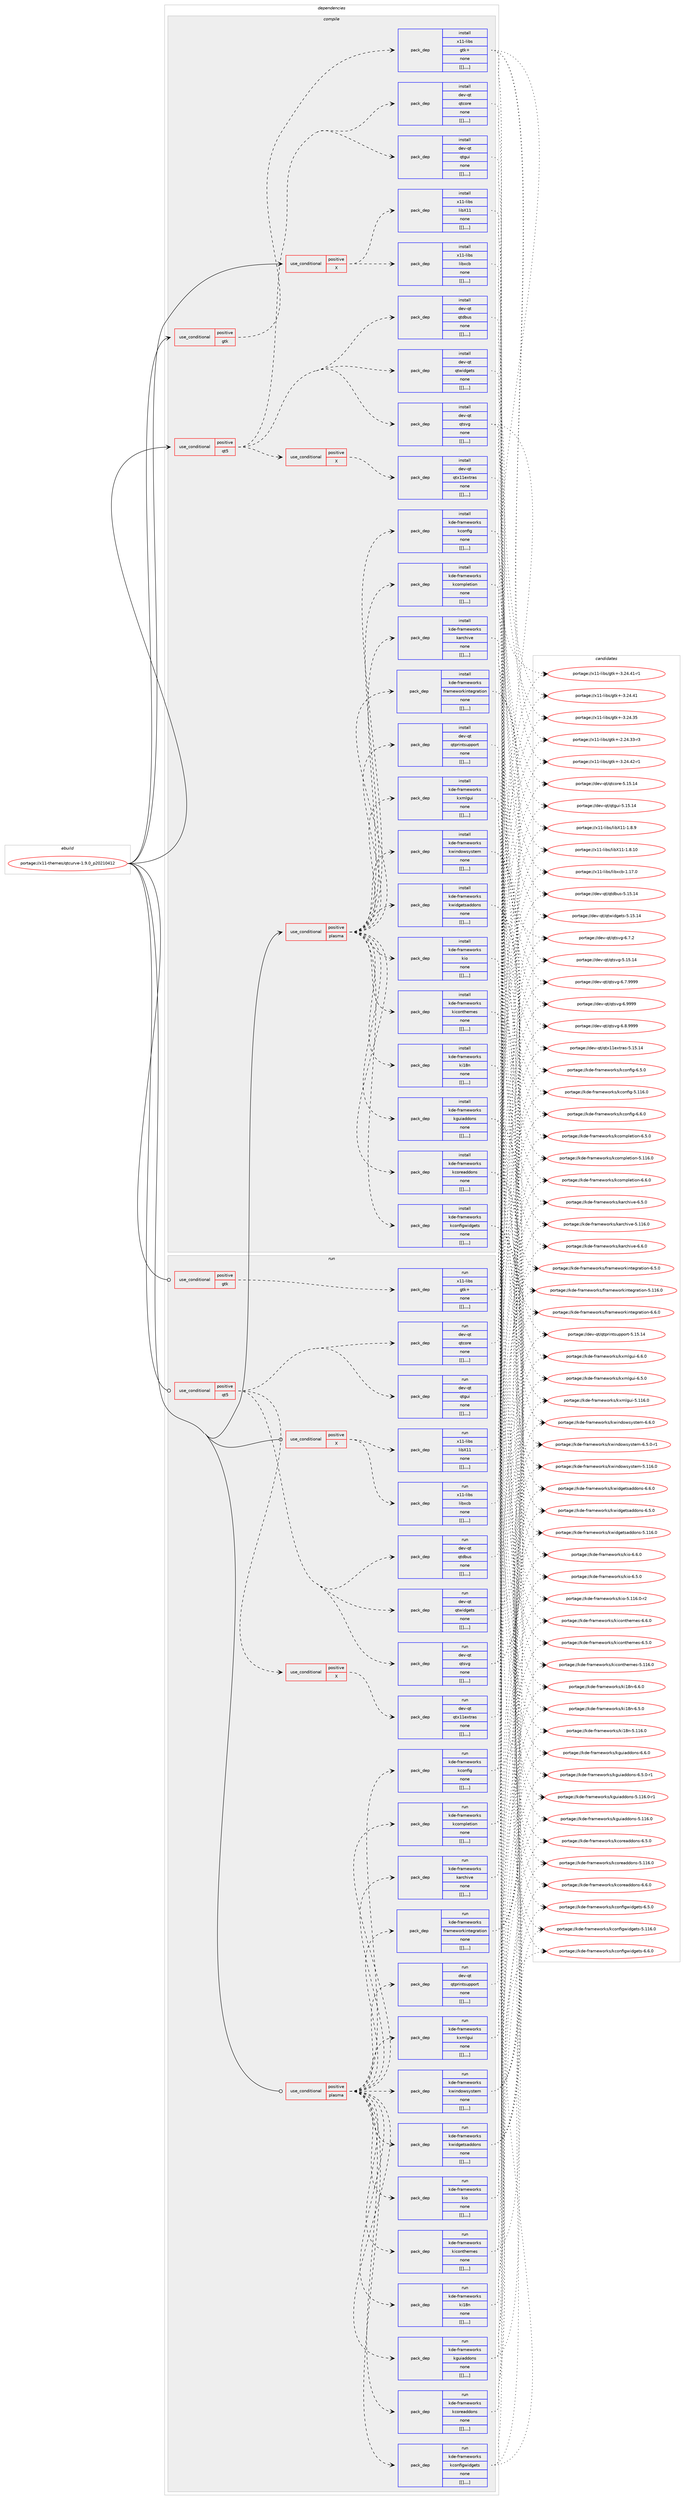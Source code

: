 digraph prolog {

# *************
# Graph options
# *************

newrank=true;
concentrate=true;
compound=true;
graph [rankdir=LR,fontname=Helvetica,fontsize=10,ranksep=1.5];#, ranksep=2.5, nodesep=0.2];
edge  [arrowhead=vee];
node  [fontname=Helvetica,fontsize=10];

# **********
# The ebuild
# **********

subgraph cluster_leftcol {
color=gray;
label=<<i>ebuild</i>>;
id [label="portage://x11-themes/qtcurve-1.9.0_p20210412", color=red, width=4, href="../x11-themes/qtcurve-1.9.0_p20210412.svg"];
}

# ****************
# The dependencies
# ****************

subgraph cluster_midcol {
color=gray;
label=<<i>dependencies</i>>;
subgraph cluster_compile {
fillcolor="#eeeeee";
style=filled;
label=<<i>compile</i>>;
subgraph cond128213 {
dependency486949 [label=<<TABLE BORDER="0" CELLBORDER="1" CELLSPACING="0" CELLPADDING="4"><TR><TD ROWSPAN="3" CELLPADDING="10">use_conditional</TD></TR><TR><TD>positive</TD></TR><TR><TD>X</TD></TR></TABLE>>, shape=none, color=red];
subgraph pack355172 {
dependency486950 [label=<<TABLE BORDER="0" CELLBORDER="1" CELLSPACING="0" CELLPADDING="4" WIDTH="220"><TR><TD ROWSPAN="6" CELLPADDING="30">pack_dep</TD></TR><TR><TD WIDTH="110">install</TD></TR><TR><TD>x11-libs</TD></TR><TR><TD>libX11</TD></TR><TR><TD>none</TD></TR><TR><TD>[[],,,,]</TD></TR></TABLE>>, shape=none, color=blue];
}
dependency486949:e -> dependency486950:w [weight=20,style="dashed",arrowhead="vee"];
subgraph pack355173 {
dependency486951 [label=<<TABLE BORDER="0" CELLBORDER="1" CELLSPACING="0" CELLPADDING="4" WIDTH="220"><TR><TD ROWSPAN="6" CELLPADDING="30">pack_dep</TD></TR><TR><TD WIDTH="110">install</TD></TR><TR><TD>x11-libs</TD></TR><TR><TD>libxcb</TD></TR><TR><TD>none</TD></TR><TR><TD>[[],,,,]</TD></TR></TABLE>>, shape=none, color=blue];
}
dependency486949:e -> dependency486951:w [weight=20,style="dashed",arrowhead="vee"];
}
id:e -> dependency486949:w [weight=20,style="solid",arrowhead="vee"];
subgraph cond128214 {
dependency486952 [label=<<TABLE BORDER="0" CELLBORDER="1" CELLSPACING="0" CELLPADDING="4"><TR><TD ROWSPAN="3" CELLPADDING="10">use_conditional</TD></TR><TR><TD>positive</TD></TR><TR><TD>gtk</TD></TR></TABLE>>, shape=none, color=red];
subgraph pack355174 {
dependency486953 [label=<<TABLE BORDER="0" CELLBORDER="1" CELLSPACING="0" CELLPADDING="4" WIDTH="220"><TR><TD ROWSPAN="6" CELLPADDING="30">pack_dep</TD></TR><TR><TD WIDTH="110">install</TD></TR><TR><TD>x11-libs</TD></TR><TR><TD>gtk+</TD></TR><TR><TD>none</TD></TR><TR><TD>[[],,,,]</TD></TR></TABLE>>, shape=none, color=blue];
}
dependency486952:e -> dependency486953:w [weight=20,style="dashed",arrowhead="vee"];
}
id:e -> dependency486952:w [weight=20,style="solid",arrowhead="vee"];
subgraph cond128215 {
dependency486954 [label=<<TABLE BORDER="0" CELLBORDER="1" CELLSPACING="0" CELLPADDING="4"><TR><TD ROWSPAN="3" CELLPADDING="10">use_conditional</TD></TR><TR><TD>positive</TD></TR><TR><TD>plasma</TD></TR></TABLE>>, shape=none, color=red];
subgraph pack355175 {
dependency486955 [label=<<TABLE BORDER="0" CELLBORDER="1" CELLSPACING="0" CELLPADDING="4" WIDTH="220"><TR><TD ROWSPAN="6" CELLPADDING="30">pack_dep</TD></TR><TR><TD WIDTH="110">install</TD></TR><TR><TD>dev-qt</TD></TR><TR><TD>qtprintsupport</TD></TR><TR><TD>none</TD></TR><TR><TD>[[],,,,]</TD></TR></TABLE>>, shape=none, color=blue];
}
dependency486954:e -> dependency486955:w [weight=20,style="dashed",arrowhead="vee"];
subgraph pack355176 {
dependency486956 [label=<<TABLE BORDER="0" CELLBORDER="1" CELLSPACING="0" CELLPADDING="4" WIDTH="220"><TR><TD ROWSPAN="6" CELLPADDING="30">pack_dep</TD></TR><TR><TD WIDTH="110">install</TD></TR><TR><TD>kde-frameworks</TD></TR><TR><TD>frameworkintegration</TD></TR><TR><TD>none</TD></TR><TR><TD>[[],,,,]</TD></TR></TABLE>>, shape=none, color=blue];
}
dependency486954:e -> dependency486956:w [weight=20,style="dashed",arrowhead="vee"];
subgraph pack355177 {
dependency486957 [label=<<TABLE BORDER="0" CELLBORDER="1" CELLSPACING="0" CELLPADDING="4" WIDTH="220"><TR><TD ROWSPAN="6" CELLPADDING="30">pack_dep</TD></TR><TR><TD WIDTH="110">install</TD></TR><TR><TD>kde-frameworks</TD></TR><TR><TD>karchive</TD></TR><TR><TD>none</TD></TR><TR><TD>[[],,,,]</TD></TR></TABLE>>, shape=none, color=blue];
}
dependency486954:e -> dependency486957:w [weight=20,style="dashed",arrowhead="vee"];
subgraph pack355178 {
dependency486958 [label=<<TABLE BORDER="0" CELLBORDER="1" CELLSPACING="0" CELLPADDING="4" WIDTH="220"><TR><TD ROWSPAN="6" CELLPADDING="30">pack_dep</TD></TR><TR><TD WIDTH="110">install</TD></TR><TR><TD>kde-frameworks</TD></TR><TR><TD>kcompletion</TD></TR><TR><TD>none</TD></TR><TR><TD>[[],,,,]</TD></TR></TABLE>>, shape=none, color=blue];
}
dependency486954:e -> dependency486958:w [weight=20,style="dashed",arrowhead="vee"];
subgraph pack355179 {
dependency486959 [label=<<TABLE BORDER="0" CELLBORDER="1" CELLSPACING="0" CELLPADDING="4" WIDTH="220"><TR><TD ROWSPAN="6" CELLPADDING="30">pack_dep</TD></TR><TR><TD WIDTH="110">install</TD></TR><TR><TD>kde-frameworks</TD></TR><TR><TD>kconfig</TD></TR><TR><TD>none</TD></TR><TR><TD>[[],,,,]</TD></TR></TABLE>>, shape=none, color=blue];
}
dependency486954:e -> dependency486959:w [weight=20,style="dashed",arrowhead="vee"];
subgraph pack355180 {
dependency486960 [label=<<TABLE BORDER="0" CELLBORDER="1" CELLSPACING="0" CELLPADDING="4" WIDTH="220"><TR><TD ROWSPAN="6" CELLPADDING="30">pack_dep</TD></TR><TR><TD WIDTH="110">install</TD></TR><TR><TD>kde-frameworks</TD></TR><TR><TD>kconfigwidgets</TD></TR><TR><TD>none</TD></TR><TR><TD>[[],,,,]</TD></TR></TABLE>>, shape=none, color=blue];
}
dependency486954:e -> dependency486960:w [weight=20,style="dashed",arrowhead="vee"];
subgraph pack355181 {
dependency486961 [label=<<TABLE BORDER="0" CELLBORDER="1" CELLSPACING="0" CELLPADDING="4" WIDTH="220"><TR><TD ROWSPAN="6" CELLPADDING="30">pack_dep</TD></TR><TR><TD WIDTH="110">install</TD></TR><TR><TD>kde-frameworks</TD></TR><TR><TD>kcoreaddons</TD></TR><TR><TD>none</TD></TR><TR><TD>[[],,,,]</TD></TR></TABLE>>, shape=none, color=blue];
}
dependency486954:e -> dependency486961:w [weight=20,style="dashed",arrowhead="vee"];
subgraph pack355182 {
dependency486962 [label=<<TABLE BORDER="0" CELLBORDER="1" CELLSPACING="0" CELLPADDING="4" WIDTH="220"><TR><TD ROWSPAN="6" CELLPADDING="30">pack_dep</TD></TR><TR><TD WIDTH="110">install</TD></TR><TR><TD>kde-frameworks</TD></TR><TR><TD>kguiaddons</TD></TR><TR><TD>none</TD></TR><TR><TD>[[],,,,]</TD></TR></TABLE>>, shape=none, color=blue];
}
dependency486954:e -> dependency486962:w [weight=20,style="dashed",arrowhead="vee"];
subgraph pack355183 {
dependency486963 [label=<<TABLE BORDER="0" CELLBORDER="1" CELLSPACING="0" CELLPADDING="4" WIDTH="220"><TR><TD ROWSPAN="6" CELLPADDING="30">pack_dep</TD></TR><TR><TD WIDTH="110">install</TD></TR><TR><TD>kde-frameworks</TD></TR><TR><TD>ki18n</TD></TR><TR><TD>none</TD></TR><TR><TD>[[],,,,]</TD></TR></TABLE>>, shape=none, color=blue];
}
dependency486954:e -> dependency486963:w [weight=20,style="dashed",arrowhead="vee"];
subgraph pack355184 {
dependency486964 [label=<<TABLE BORDER="0" CELLBORDER="1" CELLSPACING="0" CELLPADDING="4" WIDTH="220"><TR><TD ROWSPAN="6" CELLPADDING="30">pack_dep</TD></TR><TR><TD WIDTH="110">install</TD></TR><TR><TD>kde-frameworks</TD></TR><TR><TD>kiconthemes</TD></TR><TR><TD>none</TD></TR><TR><TD>[[],,,,]</TD></TR></TABLE>>, shape=none, color=blue];
}
dependency486954:e -> dependency486964:w [weight=20,style="dashed",arrowhead="vee"];
subgraph pack355185 {
dependency486965 [label=<<TABLE BORDER="0" CELLBORDER="1" CELLSPACING="0" CELLPADDING="4" WIDTH="220"><TR><TD ROWSPAN="6" CELLPADDING="30">pack_dep</TD></TR><TR><TD WIDTH="110">install</TD></TR><TR><TD>kde-frameworks</TD></TR><TR><TD>kio</TD></TR><TR><TD>none</TD></TR><TR><TD>[[],,,,]</TD></TR></TABLE>>, shape=none, color=blue];
}
dependency486954:e -> dependency486965:w [weight=20,style="dashed",arrowhead="vee"];
subgraph pack355186 {
dependency486966 [label=<<TABLE BORDER="0" CELLBORDER="1" CELLSPACING="0" CELLPADDING="4" WIDTH="220"><TR><TD ROWSPAN="6" CELLPADDING="30">pack_dep</TD></TR><TR><TD WIDTH="110">install</TD></TR><TR><TD>kde-frameworks</TD></TR><TR><TD>kwidgetsaddons</TD></TR><TR><TD>none</TD></TR><TR><TD>[[],,,,]</TD></TR></TABLE>>, shape=none, color=blue];
}
dependency486954:e -> dependency486966:w [weight=20,style="dashed",arrowhead="vee"];
subgraph pack355187 {
dependency486967 [label=<<TABLE BORDER="0" CELLBORDER="1" CELLSPACING="0" CELLPADDING="4" WIDTH="220"><TR><TD ROWSPAN="6" CELLPADDING="30">pack_dep</TD></TR><TR><TD WIDTH="110">install</TD></TR><TR><TD>kde-frameworks</TD></TR><TR><TD>kwindowsystem</TD></TR><TR><TD>none</TD></TR><TR><TD>[[],,,,]</TD></TR></TABLE>>, shape=none, color=blue];
}
dependency486954:e -> dependency486967:w [weight=20,style="dashed",arrowhead="vee"];
subgraph pack355188 {
dependency486968 [label=<<TABLE BORDER="0" CELLBORDER="1" CELLSPACING="0" CELLPADDING="4" WIDTH="220"><TR><TD ROWSPAN="6" CELLPADDING="30">pack_dep</TD></TR><TR><TD WIDTH="110">install</TD></TR><TR><TD>kde-frameworks</TD></TR><TR><TD>kxmlgui</TD></TR><TR><TD>none</TD></TR><TR><TD>[[],,,,]</TD></TR></TABLE>>, shape=none, color=blue];
}
dependency486954:e -> dependency486968:w [weight=20,style="dashed",arrowhead="vee"];
}
id:e -> dependency486954:w [weight=20,style="solid",arrowhead="vee"];
subgraph cond128216 {
dependency486969 [label=<<TABLE BORDER="0" CELLBORDER="1" CELLSPACING="0" CELLPADDING="4"><TR><TD ROWSPAN="3" CELLPADDING="10">use_conditional</TD></TR><TR><TD>positive</TD></TR><TR><TD>qt5</TD></TR></TABLE>>, shape=none, color=red];
subgraph pack355189 {
dependency486970 [label=<<TABLE BORDER="0" CELLBORDER="1" CELLSPACING="0" CELLPADDING="4" WIDTH="220"><TR><TD ROWSPAN="6" CELLPADDING="30">pack_dep</TD></TR><TR><TD WIDTH="110">install</TD></TR><TR><TD>dev-qt</TD></TR><TR><TD>qtcore</TD></TR><TR><TD>none</TD></TR><TR><TD>[[],,,,]</TD></TR></TABLE>>, shape=none, color=blue];
}
dependency486969:e -> dependency486970:w [weight=20,style="dashed",arrowhead="vee"];
subgraph pack355190 {
dependency486971 [label=<<TABLE BORDER="0" CELLBORDER="1" CELLSPACING="0" CELLPADDING="4" WIDTH="220"><TR><TD ROWSPAN="6" CELLPADDING="30">pack_dep</TD></TR><TR><TD WIDTH="110">install</TD></TR><TR><TD>dev-qt</TD></TR><TR><TD>qtdbus</TD></TR><TR><TD>none</TD></TR><TR><TD>[[],,,,]</TD></TR></TABLE>>, shape=none, color=blue];
}
dependency486969:e -> dependency486971:w [weight=20,style="dashed",arrowhead="vee"];
subgraph pack355191 {
dependency486972 [label=<<TABLE BORDER="0" CELLBORDER="1" CELLSPACING="0" CELLPADDING="4" WIDTH="220"><TR><TD ROWSPAN="6" CELLPADDING="30">pack_dep</TD></TR><TR><TD WIDTH="110">install</TD></TR><TR><TD>dev-qt</TD></TR><TR><TD>qtgui</TD></TR><TR><TD>none</TD></TR><TR><TD>[[],,,,]</TD></TR></TABLE>>, shape=none, color=blue];
}
dependency486969:e -> dependency486972:w [weight=20,style="dashed",arrowhead="vee"];
subgraph pack355192 {
dependency486973 [label=<<TABLE BORDER="0" CELLBORDER="1" CELLSPACING="0" CELLPADDING="4" WIDTH="220"><TR><TD ROWSPAN="6" CELLPADDING="30">pack_dep</TD></TR><TR><TD WIDTH="110">install</TD></TR><TR><TD>dev-qt</TD></TR><TR><TD>qtsvg</TD></TR><TR><TD>none</TD></TR><TR><TD>[[],,,,]</TD></TR></TABLE>>, shape=none, color=blue];
}
dependency486969:e -> dependency486973:w [weight=20,style="dashed",arrowhead="vee"];
subgraph pack355193 {
dependency486974 [label=<<TABLE BORDER="0" CELLBORDER="1" CELLSPACING="0" CELLPADDING="4" WIDTH="220"><TR><TD ROWSPAN="6" CELLPADDING="30">pack_dep</TD></TR><TR><TD WIDTH="110">install</TD></TR><TR><TD>dev-qt</TD></TR><TR><TD>qtwidgets</TD></TR><TR><TD>none</TD></TR><TR><TD>[[],,,,]</TD></TR></TABLE>>, shape=none, color=blue];
}
dependency486969:e -> dependency486974:w [weight=20,style="dashed",arrowhead="vee"];
subgraph cond128217 {
dependency486975 [label=<<TABLE BORDER="0" CELLBORDER="1" CELLSPACING="0" CELLPADDING="4"><TR><TD ROWSPAN="3" CELLPADDING="10">use_conditional</TD></TR><TR><TD>positive</TD></TR><TR><TD>X</TD></TR></TABLE>>, shape=none, color=red];
subgraph pack355194 {
dependency486976 [label=<<TABLE BORDER="0" CELLBORDER="1" CELLSPACING="0" CELLPADDING="4" WIDTH="220"><TR><TD ROWSPAN="6" CELLPADDING="30">pack_dep</TD></TR><TR><TD WIDTH="110">install</TD></TR><TR><TD>dev-qt</TD></TR><TR><TD>qtx11extras</TD></TR><TR><TD>none</TD></TR><TR><TD>[[],,,,]</TD></TR></TABLE>>, shape=none, color=blue];
}
dependency486975:e -> dependency486976:w [weight=20,style="dashed",arrowhead="vee"];
}
dependency486969:e -> dependency486975:w [weight=20,style="dashed",arrowhead="vee"];
}
id:e -> dependency486969:w [weight=20,style="solid",arrowhead="vee"];
}
subgraph cluster_compileandrun {
fillcolor="#eeeeee";
style=filled;
label=<<i>compile and run</i>>;
}
subgraph cluster_run {
fillcolor="#eeeeee";
style=filled;
label=<<i>run</i>>;
subgraph cond128218 {
dependency486977 [label=<<TABLE BORDER="0" CELLBORDER="1" CELLSPACING="0" CELLPADDING="4"><TR><TD ROWSPAN="3" CELLPADDING="10">use_conditional</TD></TR><TR><TD>positive</TD></TR><TR><TD>X</TD></TR></TABLE>>, shape=none, color=red];
subgraph pack355195 {
dependency486978 [label=<<TABLE BORDER="0" CELLBORDER="1" CELLSPACING="0" CELLPADDING="4" WIDTH="220"><TR><TD ROWSPAN="6" CELLPADDING="30">pack_dep</TD></TR><TR><TD WIDTH="110">run</TD></TR><TR><TD>x11-libs</TD></TR><TR><TD>libX11</TD></TR><TR><TD>none</TD></TR><TR><TD>[[],,,,]</TD></TR></TABLE>>, shape=none, color=blue];
}
dependency486977:e -> dependency486978:w [weight=20,style="dashed",arrowhead="vee"];
subgraph pack355196 {
dependency486979 [label=<<TABLE BORDER="0" CELLBORDER="1" CELLSPACING="0" CELLPADDING="4" WIDTH="220"><TR><TD ROWSPAN="6" CELLPADDING="30">pack_dep</TD></TR><TR><TD WIDTH="110">run</TD></TR><TR><TD>x11-libs</TD></TR><TR><TD>libxcb</TD></TR><TR><TD>none</TD></TR><TR><TD>[[],,,,]</TD></TR></TABLE>>, shape=none, color=blue];
}
dependency486977:e -> dependency486979:w [weight=20,style="dashed",arrowhead="vee"];
}
id:e -> dependency486977:w [weight=20,style="solid",arrowhead="odot"];
subgraph cond128219 {
dependency486980 [label=<<TABLE BORDER="0" CELLBORDER="1" CELLSPACING="0" CELLPADDING="4"><TR><TD ROWSPAN="3" CELLPADDING="10">use_conditional</TD></TR><TR><TD>positive</TD></TR><TR><TD>gtk</TD></TR></TABLE>>, shape=none, color=red];
subgraph pack355197 {
dependency486981 [label=<<TABLE BORDER="0" CELLBORDER="1" CELLSPACING="0" CELLPADDING="4" WIDTH="220"><TR><TD ROWSPAN="6" CELLPADDING="30">pack_dep</TD></TR><TR><TD WIDTH="110">run</TD></TR><TR><TD>x11-libs</TD></TR><TR><TD>gtk+</TD></TR><TR><TD>none</TD></TR><TR><TD>[[],,,,]</TD></TR></TABLE>>, shape=none, color=blue];
}
dependency486980:e -> dependency486981:w [weight=20,style="dashed",arrowhead="vee"];
}
id:e -> dependency486980:w [weight=20,style="solid",arrowhead="odot"];
subgraph cond128220 {
dependency486982 [label=<<TABLE BORDER="0" CELLBORDER="1" CELLSPACING="0" CELLPADDING="4"><TR><TD ROWSPAN="3" CELLPADDING="10">use_conditional</TD></TR><TR><TD>positive</TD></TR><TR><TD>plasma</TD></TR></TABLE>>, shape=none, color=red];
subgraph pack355198 {
dependency486983 [label=<<TABLE BORDER="0" CELLBORDER="1" CELLSPACING="0" CELLPADDING="4" WIDTH="220"><TR><TD ROWSPAN="6" CELLPADDING="30">pack_dep</TD></TR><TR><TD WIDTH="110">run</TD></TR><TR><TD>dev-qt</TD></TR><TR><TD>qtprintsupport</TD></TR><TR><TD>none</TD></TR><TR><TD>[[],,,,]</TD></TR></TABLE>>, shape=none, color=blue];
}
dependency486982:e -> dependency486983:w [weight=20,style="dashed",arrowhead="vee"];
subgraph pack355199 {
dependency486984 [label=<<TABLE BORDER="0" CELLBORDER="1" CELLSPACING="0" CELLPADDING="4" WIDTH="220"><TR><TD ROWSPAN="6" CELLPADDING="30">pack_dep</TD></TR><TR><TD WIDTH="110">run</TD></TR><TR><TD>kde-frameworks</TD></TR><TR><TD>frameworkintegration</TD></TR><TR><TD>none</TD></TR><TR><TD>[[],,,,]</TD></TR></TABLE>>, shape=none, color=blue];
}
dependency486982:e -> dependency486984:w [weight=20,style="dashed",arrowhead="vee"];
subgraph pack355200 {
dependency486985 [label=<<TABLE BORDER="0" CELLBORDER="1" CELLSPACING="0" CELLPADDING="4" WIDTH="220"><TR><TD ROWSPAN="6" CELLPADDING="30">pack_dep</TD></TR><TR><TD WIDTH="110">run</TD></TR><TR><TD>kde-frameworks</TD></TR><TR><TD>karchive</TD></TR><TR><TD>none</TD></TR><TR><TD>[[],,,,]</TD></TR></TABLE>>, shape=none, color=blue];
}
dependency486982:e -> dependency486985:w [weight=20,style="dashed",arrowhead="vee"];
subgraph pack355201 {
dependency486986 [label=<<TABLE BORDER="0" CELLBORDER="1" CELLSPACING="0" CELLPADDING="4" WIDTH="220"><TR><TD ROWSPAN="6" CELLPADDING="30">pack_dep</TD></TR><TR><TD WIDTH="110">run</TD></TR><TR><TD>kde-frameworks</TD></TR><TR><TD>kcompletion</TD></TR><TR><TD>none</TD></TR><TR><TD>[[],,,,]</TD></TR></TABLE>>, shape=none, color=blue];
}
dependency486982:e -> dependency486986:w [weight=20,style="dashed",arrowhead="vee"];
subgraph pack355202 {
dependency486987 [label=<<TABLE BORDER="0" CELLBORDER="1" CELLSPACING="0" CELLPADDING="4" WIDTH="220"><TR><TD ROWSPAN="6" CELLPADDING="30">pack_dep</TD></TR><TR><TD WIDTH="110">run</TD></TR><TR><TD>kde-frameworks</TD></TR><TR><TD>kconfig</TD></TR><TR><TD>none</TD></TR><TR><TD>[[],,,,]</TD></TR></TABLE>>, shape=none, color=blue];
}
dependency486982:e -> dependency486987:w [weight=20,style="dashed",arrowhead="vee"];
subgraph pack355203 {
dependency486988 [label=<<TABLE BORDER="0" CELLBORDER="1" CELLSPACING="0" CELLPADDING="4" WIDTH="220"><TR><TD ROWSPAN="6" CELLPADDING="30">pack_dep</TD></TR><TR><TD WIDTH="110">run</TD></TR><TR><TD>kde-frameworks</TD></TR><TR><TD>kconfigwidgets</TD></TR><TR><TD>none</TD></TR><TR><TD>[[],,,,]</TD></TR></TABLE>>, shape=none, color=blue];
}
dependency486982:e -> dependency486988:w [weight=20,style="dashed",arrowhead="vee"];
subgraph pack355204 {
dependency486989 [label=<<TABLE BORDER="0" CELLBORDER="1" CELLSPACING="0" CELLPADDING="4" WIDTH="220"><TR><TD ROWSPAN="6" CELLPADDING="30">pack_dep</TD></TR><TR><TD WIDTH="110">run</TD></TR><TR><TD>kde-frameworks</TD></TR><TR><TD>kcoreaddons</TD></TR><TR><TD>none</TD></TR><TR><TD>[[],,,,]</TD></TR></TABLE>>, shape=none, color=blue];
}
dependency486982:e -> dependency486989:w [weight=20,style="dashed",arrowhead="vee"];
subgraph pack355205 {
dependency486990 [label=<<TABLE BORDER="0" CELLBORDER="1" CELLSPACING="0" CELLPADDING="4" WIDTH="220"><TR><TD ROWSPAN="6" CELLPADDING="30">pack_dep</TD></TR><TR><TD WIDTH="110">run</TD></TR><TR><TD>kde-frameworks</TD></TR><TR><TD>kguiaddons</TD></TR><TR><TD>none</TD></TR><TR><TD>[[],,,,]</TD></TR></TABLE>>, shape=none, color=blue];
}
dependency486982:e -> dependency486990:w [weight=20,style="dashed",arrowhead="vee"];
subgraph pack355206 {
dependency486991 [label=<<TABLE BORDER="0" CELLBORDER="1" CELLSPACING="0" CELLPADDING="4" WIDTH="220"><TR><TD ROWSPAN="6" CELLPADDING="30">pack_dep</TD></TR><TR><TD WIDTH="110">run</TD></TR><TR><TD>kde-frameworks</TD></TR><TR><TD>ki18n</TD></TR><TR><TD>none</TD></TR><TR><TD>[[],,,,]</TD></TR></TABLE>>, shape=none, color=blue];
}
dependency486982:e -> dependency486991:w [weight=20,style="dashed",arrowhead="vee"];
subgraph pack355207 {
dependency486992 [label=<<TABLE BORDER="0" CELLBORDER="1" CELLSPACING="0" CELLPADDING="4" WIDTH="220"><TR><TD ROWSPAN="6" CELLPADDING="30">pack_dep</TD></TR><TR><TD WIDTH="110">run</TD></TR><TR><TD>kde-frameworks</TD></TR><TR><TD>kiconthemes</TD></TR><TR><TD>none</TD></TR><TR><TD>[[],,,,]</TD></TR></TABLE>>, shape=none, color=blue];
}
dependency486982:e -> dependency486992:w [weight=20,style="dashed",arrowhead="vee"];
subgraph pack355208 {
dependency486993 [label=<<TABLE BORDER="0" CELLBORDER="1" CELLSPACING="0" CELLPADDING="4" WIDTH="220"><TR><TD ROWSPAN="6" CELLPADDING="30">pack_dep</TD></TR><TR><TD WIDTH="110">run</TD></TR><TR><TD>kde-frameworks</TD></TR><TR><TD>kio</TD></TR><TR><TD>none</TD></TR><TR><TD>[[],,,,]</TD></TR></TABLE>>, shape=none, color=blue];
}
dependency486982:e -> dependency486993:w [weight=20,style="dashed",arrowhead="vee"];
subgraph pack355209 {
dependency486994 [label=<<TABLE BORDER="0" CELLBORDER="1" CELLSPACING="0" CELLPADDING="4" WIDTH="220"><TR><TD ROWSPAN="6" CELLPADDING="30">pack_dep</TD></TR><TR><TD WIDTH="110">run</TD></TR><TR><TD>kde-frameworks</TD></TR><TR><TD>kwidgetsaddons</TD></TR><TR><TD>none</TD></TR><TR><TD>[[],,,,]</TD></TR></TABLE>>, shape=none, color=blue];
}
dependency486982:e -> dependency486994:w [weight=20,style="dashed",arrowhead="vee"];
subgraph pack355210 {
dependency486995 [label=<<TABLE BORDER="0" CELLBORDER="1" CELLSPACING="0" CELLPADDING="4" WIDTH="220"><TR><TD ROWSPAN="6" CELLPADDING="30">pack_dep</TD></TR><TR><TD WIDTH="110">run</TD></TR><TR><TD>kde-frameworks</TD></TR><TR><TD>kwindowsystem</TD></TR><TR><TD>none</TD></TR><TR><TD>[[],,,,]</TD></TR></TABLE>>, shape=none, color=blue];
}
dependency486982:e -> dependency486995:w [weight=20,style="dashed",arrowhead="vee"];
subgraph pack355211 {
dependency486996 [label=<<TABLE BORDER="0" CELLBORDER="1" CELLSPACING="0" CELLPADDING="4" WIDTH="220"><TR><TD ROWSPAN="6" CELLPADDING="30">pack_dep</TD></TR><TR><TD WIDTH="110">run</TD></TR><TR><TD>kde-frameworks</TD></TR><TR><TD>kxmlgui</TD></TR><TR><TD>none</TD></TR><TR><TD>[[],,,,]</TD></TR></TABLE>>, shape=none, color=blue];
}
dependency486982:e -> dependency486996:w [weight=20,style="dashed",arrowhead="vee"];
}
id:e -> dependency486982:w [weight=20,style="solid",arrowhead="odot"];
subgraph cond128221 {
dependency486997 [label=<<TABLE BORDER="0" CELLBORDER="1" CELLSPACING="0" CELLPADDING="4"><TR><TD ROWSPAN="3" CELLPADDING="10">use_conditional</TD></TR><TR><TD>positive</TD></TR><TR><TD>qt5</TD></TR></TABLE>>, shape=none, color=red];
subgraph pack355212 {
dependency486998 [label=<<TABLE BORDER="0" CELLBORDER="1" CELLSPACING="0" CELLPADDING="4" WIDTH="220"><TR><TD ROWSPAN="6" CELLPADDING="30">pack_dep</TD></TR><TR><TD WIDTH="110">run</TD></TR><TR><TD>dev-qt</TD></TR><TR><TD>qtcore</TD></TR><TR><TD>none</TD></TR><TR><TD>[[],,,,]</TD></TR></TABLE>>, shape=none, color=blue];
}
dependency486997:e -> dependency486998:w [weight=20,style="dashed",arrowhead="vee"];
subgraph pack355213 {
dependency486999 [label=<<TABLE BORDER="0" CELLBORDER="1" CELLSPACING="0" CELLPADDING="4" WIDTH="220"><TR><TD ROWSPAN="6" CELLPADDING="30">pack_dep</TD></TR><TR><TD WIDTH="110">run</TD></TR><TR><TD>dev-qt</TD></TR><TR><TD>qtdbus</TD></TR><TR><TD>none</TD></TR><TR><TD>[[],,,,]</TD></TR></TABLE>>, shape=none, color=blue];
}
dependency486997:e -> dependency486999:w [weight=20,style="dashed",arrowhead="vee"];
subgraph pack355214 {
dependency487000 [label=<<TABLE BORDER="0" CELLBORDER="1" CELLSPACING="0" CELLPADDING="4" WIDTH="220"><TR><TD ROWSPAN="6" CELLPADDING="30">pack_dep</TD></TR><TR><TD WIDTH="110">run</TD></TR><TR><TD>dev-qt</TD></TR><TR><TD>qtgui</TD></TR><TR><TD>none</TD></TR><TR><TD>[[],,,,]</TD></TR></TABLE>>, shape=none, color=blue];
}
dependency486997:e -> dependency487000:w [weight=20,style="dashed",arrowhead="vee"];
subgraph pack355215 {
dependency487001 [label=<<TABLE BORDER="0" CELLBORDER="1" CELLSPACING="0" CELLPADDING="4" WIDTH="220"><TR><TD ROWSPAN="6" CELLPADDING="30">pack_dep</TD></TR><TR><TD WIDTH="110">run</TD></TR><TR><TD>dev-qt</TD></TR><TR><TD>qtsvg</TD></TR><TR><TD>none</TD></TR><TR><TD>[[],,,,]</TD></TR></TABLE>>, shape=none, color=blue];
}
dependency486997:e -> dependency487001:w [weight=20,style="dashed",arrowhead="vee"];
subgraph pack355216 {
dependency487002 [label=<<TABLE BORDER="0" CELLBORDER="1" CELLSPACING="0" CELLPADDING="4" WIDTH="220"><TR><TD ROWSPAN="6" CELLPADDING="30">pack_dep</TD></TR><TR><TD WIDTH="110">run</TD></TR><TR><TD>dev-qt</TD></TR><TR><TD>qtwidgets</TD></TR><TR><TD>none</TD></TR><TR><TD>[[],,,,]</TD></TR></TABLE>>, shape=none, color=blue];
}
dependency486997:e -> dependency487002:w [weight=20,style="dashed",arrowhead="vee"];
subgraph cond128222 {
dependency487003 [label=<<TABLE BORDER="0" CELLBORDER="1" CELLSPACING="0" CELLPADDING="4"><TR><TD ROWSPAN="3" CELLPADDING="10">use_conditional</TD></TR><TR><TD>positive</TD></TR><TR><TD>X</TD></TR></TABLE>>, shape=none, color=red];
subgraph pack355217 {
dependency487004 [label=<<TABLE BORDER="0" CELLBORDER="1" CELLSPACING="0" CELLPADDING="4" WIDTH="220"><TR><TD ROWSPAN="6" CELLPADDING="30">pack_dep</TD></TR><TR><TD WIDTH="110">run</TD></TR><TR><TD>dev-qt</TD></TR><TR><TD>qtx11extras</TD></TR><TR><TD>none</TD></TR><TR><TD>[[],,,,]</TD></TR></TABLE>>, shape=none, color=blue];
}
dependency487003:e -> dependency487004:w [weight=20,style="dashed",arrowhead="vee"];
}
dependency486997:e -> dependency487003:w [weight=20,style="dashed",arrowhead="vee"];
}
id:e -> dependency486997:w [weight=20,style="solid",arrowhead="odot"];
}
}

# **************
# The candidates
# **************

subgraph cluster_choices {
rank=same;
color=gray;
label=<<i>candidates</i>>;

subgraph choice355172 {
color=black;
nodesep=1;
choice12049494510810598115471081059888494945494656464948 [label="portage://x11-libs/libX11-1.8.10", color=red, width=4,href="../x11-libs/libX11-1.8.10.svg"];
choice120494945108105981154710810598884949454946564657 [label="portage://x11-libs/libX11-1.8.9", color=red, width=4,href="../x11-libs/libX11-1.8.9.svg"];
dependency486950:e -> choice12049494510810598115471081059888494945494656464948:w [style=dotted,weight="100"];
dependency486950:e -> choice120494945108105981154710810598884949454946564657:w [style=dotted,weight="100"];
}
subgraph choice355173 {
color=black;
nodesep=1;
choice120494945108105981154710810598120999845494649554648 [label="portage://x11-libs/libxcb-1.17.0", color=red, width=4,href="../x11-libs/libxcb-1.17.0.svg"];
dependency486951:e -> choice120494945108105981154710810598120999845494649554648:w [style=dotted,weight="100"];
}
subgraph choice355174 {
color=black;
nodesep=1;
choice12049494510810598115471031161074345514650524652504511449 [label="portage://x11-libs/gtk+-3.24.42-r1", color=red, width=4,href="../x11-libs/gtk+-3.24.42-r1.svg"];
choice12049494510810598115471031161074345514650524652494511449 [label="portage://x11-libs/gtk+-3.24.41-r1", color=red, width=4,href="../x11-libs/gtk+-3.24.41-r1.svg"];
choice1204949451081059811547103116107434551465052465249 [label="portage://x11-libs/gtk+-3.24.41", color=red, width=4,href="../x11-libs/gtk+-3.24.41.svg"];
choice1204949451081059811547103116107434551465052465153 [label="portage://x11-libs/gtk+-3.24.35", color=red, width=4,href="../x11-libs/gtk+-3.24.35.svg"];
choice12049494510810598115471031161074345504650524651514511451 [label="portage://x11-libs/gtk+-2.24.33-r3", color=red, width=4,href="../x11-libs/gtk+-2.24.33-r3.svg"];
dependency486953:e -> choice12049494510810598115471031161074345514650524652504511449:w [style=dotted,weight="100"];
dependency486953:e -> choice12049494510810598115471031161074345514650524652494511449:w [style=dotted,weight="100"];
dependency486953:e -> choice1204949451081059811547103116107434551465052465249:w [style=dotted,weight="100"];
dependency486953:e -> choice1204949451081059811547103116107434551465052465153:w [style=dotted,weight="100"];
dependency486953:e -> choice12049494510810598115471031161074345504650524651514511451:w [style=dotted,weight="100"];
}
subgraph choice355175 {
color=black;
nodesep=1;
choice10010111845113116471131161121141051101161151171121121111141164553464953464952 [label="portage://dev-qt/qtprintsupport-5.15.14", color=red, width=4,href="../dev-qt/qtprintsupport-5.15.14.svg"];
dependency486955:e -> choice10010111845113116471131161121141051101161151171121121111141164553464953464952:w [style=dotted,weight="100"];
}
subgraph choice355176 {
color=black;
nodesep=1;
choice1071001014510211497109101119111114107115471021149710910111911111410710511011610110311497116105111110455446544648 [label="portage://kde-frameworks/frameworkintegration-6.6.0", color=red, width=4,href="../kde-frameworks/frameworkintegration-6.6.0.svg"];
choice1071001014510211497109101119111114107115471021149710910111911111410710511011610110311497116105111110455446534648 [label="portage://kde-frameworks/frameworkintegration-6.5.0", color=red, width=4,href="../kde-frameworks/frameworkintegration-6.5.0.svg"];
choice10710010145102114971091011191111141071154710211497109101119111114107105110116101103114971161051111104553464949544648 [label="portage://kde-frameworks/frameworkintegration-5.116.0", color=red, width=4,href="../kde-frameworks/frameworkintegration-5.116.0.svg"];
dependency486956:e -> choice1071001014510211497109101119111114107115471021149710910111911111410710511011610110311497116105111110455446544648:w [style=dotted,weight="100"];
dependency486956:e -> choice1071001014510211497109101119111114107115471021149710910111911111410710511011610110311497116105111110455446534648:w [style=dotted,weight="100"];
dependency486956:e -> choice10710010145102114971091011191111141071154710211497109101119111114107105110116101103114971161051111104553464949544648:w [style=dotted,weight="100"];
}
subgraph choice355177 {
color=black;
nodesep=1;
choice1071001014510211497109101119111114107115471079711499104105118101455446544648 [label="portage://kde-frameworks/karchive-6.6.0", color=red, width=4,href="../kde-frameworks/karchive-6.6.0.svg"];
choice1071001014510211497109101119111114107115471079711499104105118101455446534648 [label="portage://kde-frameworks/karchive-6.5.0", color=red, width=4,href="../kde-frameworks/karchive-6.5.0.svg"];
choice10710010145102114971091011191111141071154710797114991041051181014553464949544648 [label="portage://kde-frameworks/karchive-5.116.0", color=red, width=4,href="../kde-frameworks/karchive-5.116.0.svg"];
dependency486957:e -> choice1071001014510211497109101119111114107115471079711499104105118101455446544648:w [style=dotted,weight="100"];
dependency486957:e -> choice1071001014510211497109101119111114107115471079711499104105118101455446534648:w [style=dotted,weight="100"];
dependency486957:e -> choice10710010145102114971091011191111141071154710797114991041051181014553464949544648:w [style=dotted,weight="100"];
}
subgraph choice355178 {
color=black;
nodesep=1;
choice10710010145102114971091011191111141071154710799111109112108101116105111110455446544648 [label="portage://kde-frameworks/kcompletion-6.6.0", color=red, width=4,href="../kde-frameworks/kcompletion-6.6.0.svg"];
choice10710010145102114971091011191111141071154710799111109112108101116105111110455446534648 [label="portage://kde-frameworks/kcompletion-6.5.0", color=red, width=4,href="../kde-frameworks/kcompletion-6.5.0.svg"];
choice107100101451021149710910111911111410711547107991111091121081011161051111104553464949544648 [label="portage://kde-frameworks/kcompletion-5.116.0", color=red, width=4,href="../kde-frameworks/kcompletion-5.116.0.svg"];
dependency486958:e -> choice10710010145102114971091011191111141071154710799111109112108101116105111110455446544648:w [style=dotted,weight="100"];
dependency486958:e -> choice10710010145102114971091011191111141071154710799111109112108101116105111110455446534648:w [style=dotted,weight="100"];
dependency486958:e -> choice107100101451021149710910111911111410711547107991111091121081011161051111104553464949544648:w [style=dotted,weight="100"];
}
subgraph choice355179 {
color=black;
nodesep=1;
choice10710010145102114971091011191111141071154710799111110102105103455446544648 [label="portage://kde-frameworks/kconfig-6.6.0", color=red, width=4,href="../kde-frameworks/kconfig-6.6.0.svg"];
choice10710010145102114971091011191111141071154710799111110102105103455446534648 [label="portage://kde-frameworks/kconfig-6.5.0", color=red, width=4,href="../kde-frameworks/kconfig-6.5.0.svg"];
choice107100101451021149710910111911111410711547107991111101021051034553464949544648 [label="portage://kde-frameworks/kconfig-5.116.0", color=red, width=4,href="../kde-frameworks/kconfig-5.116.0.svg"];
dependency486959:e -> choice10710010145102114971091011191111141071154710799111110102105103455446544648:w [style=dotted,weight="100"];
dependency486959:e -> choice10710010145102114971091011191111141071154710799111110102105103455446534648:w [style=dotted,weight="100"];
dependency486959:e -> choice107100101451021149710910111911111410711547107991111101021051034553464949544648:w [style=dotted,weight="100"];
}
subgraph choice355180 {
color=black;
nodesep=1;
choice10710010145102114971091011191111141071154710799111110102105103119105100103101116115455446544648 [label="portage://kde-frameworks/kconfigwidgets-6.6.0", color=red, width=4,href="../kde-frameworks/kconfigwidgets-6.6.0.svg"];
choice10710010145102114971091011191111141071154710799111110102105103119105100103101116115455446534648 [label="portage://kde-frameworks/kconfigwidgets-6.5.0", color=red, width=4,href="../kde-frameworks/kconfigwidgets-6.5.0.svg"];
choice107100101451021149710910111911111410711547107991111101021051031191051001031011161154553464949544648 [label="portage://kde-frameworks/kconfigwidgets-5.116.0", color=red, width=4,href="../kde-frameworks/kconfigwidgets-5.116.0.svg"];
dependency486960:e -> choice10710010145102114971091011191111141071154710799111110102105103119105100103101116115455446544648:w [style=dotted,weight="100"];
dependency486960:e -> choice10710010145102114971091011191111141071154710799111110102105103119105100103101116115455446534648:w [style=dotted,weight="100"];
dependency486960:e -> choice107100101451021149710910111911111410711547107991111101021051031191051001031011161154553464949544648:w [style=dotted,weight="100"];
}
subgraph choice355181 {
color=black;
nodesep=1;
choice1071001014510211497109101119111114107115471079911111410197100100111110115455446544648 [label="portage://kde-frameworks/kcoreaddons-6.6.0", color=red, width=4,href="../kde-frameworks/kcoreaddons-6.6.0.svg"];
choice1071001014510211497109101119111114107115471079911111410197100100111110115455446534648 [label="portage://kde-frameworks/kcoreaddons-6.5.0", color=red, width=4,href="../kde-frameworks/kcoreaddons-6.5.0.svg"];
choice10710010145102114971091011191111141071154710799111114101971001001111101154553464949544648 [label="portage://kde-frameworks/kcoreaddons-5.116.0", color=red, width=4,href="../kde-frameworks/kcoreaddons-5.116.0.svg"];
dependency486961:e -> choice1071001014510211497109101119111114107115471079911111410197100100111110115455446544648:w [style=dotted,weight="100"];
dependency486961:e -> choice1071001014510211497109101119111114107115471079911111410197100100111110115455446534648:w [style=dotted,weight="100"];
dependency486961:e -> choice10710010145102114971091011191111141071154710799111114101971001001111101154553464949544648:w [style=dotted,weight="100"];
}
subgraph choice355182 {
color=black;
nodesep=1;
choice10710010145102114971091011191111141071154710710311710597100100111110115455446544648 [label="portage://kde-frameworks/kguiaddons-6.6.0", color=red, width=4,href="../kde-frameworks/kguiaddons-6.6.0.svg"];
choice107100101451021149710910111911111410711547107103117105971001001111101154554465346484511449 [label="portage://kde-frameworks/kguiaddons-6.5.0-r1", color=red, width=4,href="../kde-frameworks/kguiaddons-6.5.0-r1.svg"];
choice1071001014510211497109101119111114107115471071031171059710010011111011545534649495446484511449 [label="portage://kde-frameworks/kguiaddons-5.116.0-r1", color=red, width=4,href="../kde-frameworks/kguiaddons-5.116.0-r1.svg"];
choice107100101451021149710910111911111410711547107103117105971001001111101154553464949544648 [label="portage://kde-frameworks/kguiaddons-5.116.0", color=red, width=4,href="../kde-frameworks/kguiaddons-5.116.0.svg"];
dependency486962:e -> choice10710010145102114971091011191111141071154710710311710597100100111110115455446544648:w [style=dotted,weight="100"];
dependency486962:e -> choice107100101451021149710910111911111410711547107103117105971001001111101154554465346484511449:w [style=dotted,weight="100"];
dependency486962:e -> choice1071001014510211497109101119111114107115471071031171059710010011111011545534649495446484511449:w [style=dotted,weight="100"];
dependency486962:e -> choice107100101451021149710910111911111410711547107103117105971001001111101154553464949544648:w [style=dotted,weight="100"];
}
subgraph choice355183 {
color=black;
nodesep=1;
choice1071001014510211497109101119111114107115471071054956110455446544648 [label="portage://kde-frameworks/ki18n-6.6.0", color=red, width=4,href="../kde-frameworks/ki18n-6.6.0.svg"];
choice1071001014510211497109101119111114107115471071054956110455446534648 [label="portage://kde-frameworks/ki18n-6.5.0", color=red, width=4,href="../kde-frameworks/ki18n-6.5.0.svg"];
choice10710010145102114971091011191111141071154710710549561104553464949544648 [label="portage://kde-frameworks/ki18n-5.116.0", color=red, width=4,href="../kde-frameworks/ki18n-5.116.0.svg"];
dependency486963:e -> choice1071001014510211497109101119111114107115471071054956110455446544648:w [style=dotted,weight="100"];
dependency486963:e -> choice1071001014510211497109101119111114107115471071054956110455446534648:w [style=dotted,weight="100"];
dependency486963:e -> choice10710010145102114971091011191111141071154710710549561104553464949544648:w [style=dotted,weight="100"];
}
subgraph choice355184 {
color=black;
nodesep=1;
choice10710010145102114971091011191111141071154710710599111110116104101109101115455446544648 [label="portage://kde-frameworks/kiconthemes-6.6.0", color=red, width=4,href="../kde-frameworks/kiconthemes-6.6.0.svg"];
choice10710010145102114971091011191111141071154710710599111110116104101109101115455446534648 [label="portage://kde-frameworks/kiconthemes-6.5.0", color=red, width=4,href="../kde-frameworks/kiconthemes-6.5.0.svg"];
choice107100101451021149710910111911111410711547107105991111101161041011091011154553464949544648 [label="portage://kde-frameworks/kiconthemes-5.116.0", color=red, width=4,href="../kde-frameworks/kiconthemes-5.116.0.svg"];
dependency486964:e -> choice10710010145102114971091011191111141071154710710599111110116104101109101115455446544648:w [style=dotted,weight="100"];
dependency486964:e -> choice10710010145102114971091011191111141071154710710599111110116104101109101115455446534648:w [style=dotted,weight="100"];
dependency486964:e -> choice107100101451021149710910111911111410711547107105991111101161041011091011154553464949544648:w [style=dotted,weight="100"];
}
subgraph choice355185 {
color=black;
nodesep=1;
choice107100101451021149710910111911111410711547107105111455446544648 [label="portage://kde-frameworks/kio-6.6.0", color=red, width=4,href="../kde-frameworks/kio-6.6.0.svg"];
choice107100101451021149710910111911111410711547107105111455446534648 [label="portage://kde-frameworks/kio-6.5.0", color=red, width=4,href="../kde-frameworks/kio-6.5.0.svg"];
choice10710010145102114971091011191111141071154710710511145534649495446484511450 [label="portage://kde-frameworks/kio-5.116.0-r2", color=red, width=4,href="../kde-frameworks/kio-5.116.0-r2.svg"];
dependency486965:e -> choice107100101451021149710910111911111410711547107105111455446544648:w [style=dotted,weight="100"];
dependency486965:e -> choice107100101451021149710910111911111410711547107105111455446534648:w [style=dotted,weight="100"];
dependency486965:e -> choice10710010145102114971091011191111141071154710710511145534649495446484511450:w [style=dotted,weight="100"];
}
subgraph choice355186 {
color=black;
nodesep=1;
choice10710010145102114971091011191111141071154710711910510010310111611597100100111110115455446544648 [label="portage://kde-frameworks/kwidgetsaddons-6.6.0", color=red, width=4,href="../kde-frameworks/kwidgetsaddons-6.6.0.svg"];
choice10710010145102114971091011191111141071154710711910510010310111611597100100111110115455446534648 [label="portage://kde-frameworks/kwidgetsaddons-6.5.0", color=red, width=4,href="../kde-frameworks/kwidgetsaddons-6.5.0.svg"];
choice107100101451021149710910111911111410711547107119105100103101116115971001001111101154553464949544648 [label="portage://kde-frameworks/kwidgetsaddons-5.116.0", color=red, width=4,href="../kde-frameworks/kwidgetsaddons-5.116.0.svg"];
dependency486966:e -> choice10710010145102114971091011191111141071154710711910510010310111611597100100111110115455446544648:w [style=dotted,weight="100"];
dependency486966:e -> choice10710010145102114971091011191111141071154710711910510010310111611597100100111110115455446534648:w [style=dotted,weight="100"];
dependency486966:e -> choice107100101451021149710910111911111410711547107119105100103101116115971001001111101154553464949544648:w [style=dotted,weight="100"];
}
subgraph choice355187 {
color=black;
nodesep=1;
choice107100101451021149710910111911111410711547107119105110100111119115121115116101109455446544648 [label="portage://kde-frameworks/kwindowsystem-6.6.0", color=red, width=4,href="../kde-frameworks/kwindowsystem-6.6.0.svg"];
choice1071001014510211497109101119111114107115471071191051101001111191151211151161011094554465346484511449 [label="portage://kde-frameworks/kwindowsystem-6.5.0-r1", color=red, width=4,href="../kde-frameworks/kwindowsystem-6.5.0-r1.svg"];
choice1071001014510211497109101119111114107115471071191051101001111191151211151161011094553464949544648 [label="portage://kde-frameworks/kwindowsystem-5.116.0", color=red, width=4,href="../kde-frameworks/kwindowsystem-5.116.0.svg"];
dependency486967:e -> choice107100101451021149710910111911111410711547107119105110100111119115121115116101109455446544648:w [style=dotted,weight="100"];
dependency486967:e -> choice1071001014510211497109101119111114107115471071191051101001111191151211151161011094554465346484511449:w [style=dotted,weight="100"];
dependency486967:e -> choice1071001014510211497109101119111114107115471071191051101001111191151211151161011094553464949544648:w [style=dotted,weight="100"];
}
subgraph choice355188 {
color=black;
nodesep=1;
choice107100101451021149710910111911111410711547107120109108103117105455446544648 [label="portage://kde-frameworks/kxmlgui-6.6.0", color=red, width=4,href="../kde-frameworks/kxmlgui-6.6.0.svg"];
choice107100101451021149710910111911111410711547107120109108103117105455446534648 [label="portage://kde-frameworks/kxmlgui-6.5.0", color=red, width=4,href="../kde-frameworks/kxmlgui-6.5.0.svg"];
choice1071001014510211497109101119111114107115471071201091081031171054553464949544648 [label="portage://kde-frameworks/kxmlgui-5.116.0", color=red, width=4,href="../kde-frameworks/kxmlgui-5.116.0.svg"];
dependency486968:e -> choice107100101451021149710910111911111410711547107120109108103117105455446544648:w [style=dotted,weight="100"];
dependency486968:e -> choice107100101451021149710910111911111410711547107120109108103117105455446534648:w [style=dotted,weight="100"];
dependency486968:e -> choice1071001014510211497109101119111114107115471071201091081031171054553464949544648:w [style=dotted,weight="100"];
}
subgraph choice355189 {
color=black;
nodesep=1;
choice1001011184511311647113116991111141014553464953464952 [label="portage://dev-qt/qtcore-5.15.14", color=red, width=4,href="../dev-qt/qtcore-5.15.14.svg"];
dependency486970:e -> choice1001011184511311647113116991111141014553464953464952:w [style=dotted,weight="100"];
}
subgraph choice355190 {
color=black;
nodesep=1;
choice1001011184511311647113116100981171154553464953464952 [label="portage://dev-qt/qtdbus-5.15.14", color=red, width=4,href="../dev-qt/qtdbus-5.15.14.svg"];
dependency486971:e -> choice1001011184511311647113116100981171154553464953464952:w [style=dotted,weight="100"];
}
subgraph choice355191 {
color=black;
nodesep=1;
choice10010111845113116471131161031171054553464953464952 [label="portage://dev-qt/qtgui-5.15.14", color=red, width=4,href="../dev-qt/qtgui-5.15.14.svg"];
dependency486972:e -> choice10010111845113116471131161031171054553464953464952:w [style=dotted,weight="100"];
}
subgraph choice355192 {
color=black;
nodesep=1;
choice100101118451131164711311611511810345544657575757 [label="portage://dev-qt/qtsvg-6.9999", color=red, width=4,href="../dev-qt/qtsvg-6.9999.svg"];
choice1001011184511311647113116115118103455446564657575757 [label="portage://dev-qt/qtsvg-6.8.9999", color=red, width=4,href="../dev-qt/qtsvg-6.8.9999.svg"];
choice1001011184511311647113116115118103455446554657575757 [label="portage://dev-qt/qtsvg-6.7.9999", color=red, width=4,href="../dev-qt/qtsvg-6.7.9999.svg"];
choice1001011184511311647113116115118103455446554650 [label="portage://dev-qt/qtsvg-6.7.2", color=red, width=4,href="../dev-qt/qtsvg-6.7.2.svg"];
choice10010111845113116471131161151181034553464953464952 [label="portage://dev-qt/qtsvg-5.15.14", color=red, width=4,href="../dev-qt/qtsvg-5.15.14.svg"];
dependency486973:e -> choice100101118451131164711311611511810345544657575757:w [style=dotted,weight="100"];
dependency486973:e -> choice1001011184511311647113116115118103455446564657575757:w [style=dotted,weight="100"];
dependency486973:e -> choice1001011184511311647113116115118103455446554657575757:w [style=dotted,weight="100"];
dependency486973:e -> choice1001011184511311647113116115118103455446554650:w [style=dotted,weight="100"];
dependency486973:e -> choice10010111845113116471131161151181034553464953464952:w [style=dotted,weight="100"];
}
subgraph choice355193 {
color=black;
nodesep=1;
choice10010111845113116471131161191051001031011161154553464953464952 [label="portage://dev-qt/qtwidgets-5.15.14", color=red, width=4,href="../dev-qt/qtwidgets-5.15.14.svg"];
dependency486974:e -> choice10010111845113116471131161191051001031011161154553464953464952:w [style=dotted,weight="100"];
}
subgraph choice355194 {
color=black;
nodesep=1;
choice10010111845113116471131161204949101120116114971154553464953464952 [label="portage://dev-qt/qtx11extras-5.15.14", color=red, width=4,href="../dev-qt/qtx11extras-5.15.14.svg"];
dependency486976:e -> choice10010111845113116471131161204949101120116114971154553464953464952:w [style=dotted,weight="100"];
}
subgraph choice355195 {
color=black;
nodesep=1;
choice12049494510810598115471081059888494945494656464948 [label="portage://x11-libs/libX11-1.8.10", color=red, width=4,href="../x11-libs/libX11-1.8.10.svg"];
choice120494945108105981154710810598884949454946564657 [label="portage://x11-libs/libX11-1.8.9", color=red, width=4,href="../x11-libs/libX11-1.8.9.svg"];
dependency486978:e -> choice12049494510810598115471081059888494945494656464948:w [style=dotted,weight="100"];
dependency486978:e -> choice120494945108105981154710810598884949454946564657:w [style=dotted,weight="100"];
}
subgraph choice355196 {
color=black;
nodesep=1;
choice120494945108105981154710810598120999845494649554648 [label="portage://x11-libs/libxcb-1.17.0", color=red, width=4,href="../x11-libs/libxcb-1.17.0.svg"];
dependency486979:e -> choice120494945108105981154710810598120999845494649554648:w [style=dotted,weight="100"];
}
subgraph choice355197 {
color=black;
nodesep=1;
choice12049494510810598115471031161074345514650524652504511449 [label="portage://x11-libs/gtk+-3.24.42-r1", color=red, width=4,href="../x11-libs/gtk+-3.24.42-r1.svg"];
choice12049494510810598115471031161074345514650524652494511449 [label="portage://x11-libs/gtk+-3.24.41-r1", color=red, width=4,href="../x11-libs/gtk+-3.24.41-r1.svg"];
choice1204949451081059811547103116107434551465052465249 [label="portage://x11-libs/gtk+-3.24.41", color=red, width=4,href="../x11-libs/gtk+-3.24.41.svg"];
choice1204949451081059811547103116107434551465052465153 [label="portage://x11-libs/gtk+-3.24.35", color=red, width=4,href="../x11-libs/gtk+-3.24.35.svg"];
choice12049494510810598115471031161074345504650524651514511451 [label="portage://x11-libs/gtk+-2.24.33-r3", color=red, width=4,href="../x11-libs/gtk+-2.24.33-r3.svg"];
dependency486981:e -> choice12049494510810598115471031161074345514650524652504511449:w [style=dotted,weight="100"];
dependency486981:e -> choice12049494510810598115471031161074345514650524652494511449:w [style=dotted,weight="100"];
dependency486981:e -> choice1204949451081059811547103116107434551465052465249:w [style=dotted,weight="100"];
dependency486981:e -> choice1204949451081059811547103116107434551465052465153:w [style=dotted,weight="100"];
dependency486981:e -> choice12049494510810598115471031161074345504650524651514511451:w [style=dotted,weight="100"];
}
subgraph choice355198 {
color=black;
nodesep=1;
choice10010111845113116471131161121141051101161151171121121111141164553464953464952 [label="portage://dev-qt/qtprintsupport-5.15.14", color=red, width=4,href="../dev-qt/qtprintsupport-5.15.14.svg"];
dependency486983:e -> choice10010111845113116471131161121141051101161151171121121111141164553464953464952:w [style=dotted,weight="100"];
}
subgraph choice355199 {
color=black;
nodesep=1;
choice1071001014510211497109101119111114107115471021149710910111911111410710511011610110311497116105111110455446544648 [label="portage://kde-frameworks/frameworkintegration-6.6.0", color=red, width=4,href="../kde-frameworks/frameworkintegration-6.6.0.svg"];
choice1071001014510211497109101119111114107115471021149710910111911111410710511011610110311497116105111110455446534648 [label="portage://kde-frameworks/frameworkintegration-6.5.0", color=red, width=4,href="../kde-frameworks/frameworkintegration-6.5.0.svg"];
choice10710010145102114971091011191111141071154710211497109101119111114107105110116101103114971161051111104553464949544648 [label="portage://kde-frameworks/frameworkintegration-5.116.0", color=red, width=4,href="../kde-frameworks/frameworkintegration-5.116.0.svg"];
dependency486984:e -> choice1071001014510211497109101119111114107115471021149710910111911111410710511011610110311497116105111110455446544648:w [style=dotted,weight="100"];
dependency486984:e -> choice1071001014510211497109101119111114107115471021149710910111911111410710511011610110311497116105111110455446534648:w [style=dotted,weight="100"];
dependency486984:e -> choice10710010145102114971091011191111141071154710211497109101119111114107105110116101103114971161051111104553464949544648:w [style=dotted,weight="100"];
}
subgraph choice355200 {
color=black;
nodesep=1;
choice1071001014510211497109101119111114107115471079711499104105118101455446544648 [label="portage://kde-frameworks/karchive-6.6.0", color=red, width=4,href="../kde-frameworks/karchive-6.6.0.svg"];
choice1071001014510211497109101119111114107115471079711499104105118101455446534648 [label="portage://kde-frameworks/karchive-6.5.0", color=red, width=4,href="../kde-frameworks/karchive-6.5.0.svg"];
choice10710010145102114971091011191111141071154710797114991041051181014553464949544648 [label="portage://kde-frameworks/karchive-5.116.0", color=red, width=4,href="../kde-frameworks/karchive-5.116.0.svg"];
dependency486985:e -> choice1071001014510211497109101119111114107115471079711499104105118101455446544648:w [style=dotted,weight="100"];
dependency486985:e -> choice1071001014510211497109101119111114107115471079711499104105118101455446534648:w [style=dotted,weight="100"];
dependency486985:e -> choice10710010145102114971091011191111141071154710797114991041051181014553464949544648:w [style=dotted,weight="100"];
}
subgraph choice355201 {
color=black;
nodesep=1;
choice10710010145102114971091011191111141071154710799111109112108101116105111110455446544648 [label="portage://kde-frameworks/kcompletion-6.6.0", color=red, width=4,href="../kde-frameworks/kcompletion-6.6.0.svg"];
choice10710010145102114971091011191111141071154710799111109112108101116105111110455446534648 [label="portage://kde-frameworks/kcompletion-6.5.0", color=red, width=4,href="../kde-frameworks/kcompletion-6.5.0.svg"];
choice107100101451021149710910111911111410711547107991111091121081011161051111104553464949544648 [label="portage://kde-frameworks/kcompletion-5.116.0", color=red, width=4,href="../kde-frameworks/kcompletion-5.116.0.svg"];
dependency486986:e -> choice10710010145102114971091011191111141071154710799111109112108101116105111110455446544648:w [style=dotted,weight="100"];
dependency486986:e -> choice10710010145102114971091011191111141071154710799111109112108101116105111110455446534648:w [style=dotted,weight="100"];
dependency486986:e -> choice107100101451021149710910111911111410711547107991111091121081011161051111104553464949544648:w [style=dotted,weight="100"];
}
subgraph choice355202 {
color=black;
nodesep=1;
choice10710010145102114971091011191111141071154710799111110102105103455446544648 [label="portage://kde-frameworks/kconfig-6.6.0", color=red, width=4,href="../kde-frameworks/kconfig-6.6.0.svg"];
choice10710010145102114971091011191111141071154710799111110102105103455446534648 [label="portage://kde-frameworks/kconfig-6.5.0", color=red, width=4,href="../kde-frameworks/kconfig-6.5.0.svg"];
choice107100101451021149710910111911111410711547107991111101021051034553464949544648 [label="portage://kde-frameworks/kconfig-5.116.0", color=red, width=4,href="../kde-frameworks/kconfig-5.116.0.svg"];
dependency486987:e -> choice10710010145102114971091011191111141071154710799111110102105103455446544648:w [style=dotted,weight="100"];
dependency486987:e -> choice10710010145102114971091011191111141071154710799111110102105103455446534648:w [style=dotted,weight="100"];
dependency486987:e -> choice107100101451021149710910111911111410711547107991111101021051034553464949544648:w [style=dotted,weight="100"];
}
subgraph choice355203 {
color=black;
nodesep=1;
choice10710010145102114971091011191111141071154710799111110102105103119105100103101116115455446544648 [label="portage://kde-frameworks/kconfigwidgets-6.6.0", color=red, width=4,href="../kde-frameworks/kconfigwidgets-6.6.0.svg"];
choice10710010145102114971091011191111141071154710799111110102105103119105100103101116115455446534648 [label="portage://kde-frameworks/kconfigwidgets-6.5.0", color=red, width=4,href="../kde-frameworks/kconfigwidgets-6.5.0.svg"];
choice107100101451021149710910111911111410711547107991111101021051031191051001031011161154553464949544648 [label="portage://kde-frameworks/kconfigwidgets-5.116.0", color=red, width=4,href="../kde-frameworks/kconfigwidgets-5.116.0.svg"];
dependency486988:e -> choice10710010145102114971091011191111141071154710799111110102105103119105100103101116115455446544648:w [style=dotted,weight="100"];
dependency486988:e -> choice10710010145102114971091011191111141071154710799111110102105103119105100103101116115455446534648:w [style=dotted,weight="100"];
dependency486988:e -> choice107100101451021149710910111911111410711547107991111101021051031191051001031011161154553464949544648:w [style=dotted,weight="100"];
}
subgraph choice355204 {
color=black;
nodesep=1;
choice1071001014510211497109101119111114107115471079911111410197100100111110115455446544648 [label="portage://kde-frameworks/kcoreaddons-6.6.0", color=red, width=4,href="../kde-frameworks/kcoreaddons-6.6.0.svg"];
choice1071001014510211497109101119111114107115471079911111410197100100111110115455446534648 [label="portage://kde-frameworks/kcoreaddons-6.5.0", color=red, width=4,href="../kde-frameworks/kcoreaddons-6.5.0.svg"];
choice10710010145102114971091011191111141071154710799111114101971001001111101154553464949544648 [label="portage://kde-frameworks/kcoreaddons-5.116.0", color=red, width=4,href="../kde-frameworks/kcoreaddons-5.116.0.svg"];
dependency486989:e -> choice1071001014510211497109101119111114107115471079911111410197100100111110115455446544648:w [style=dotted,weight="100"];
dependency486989:e -> choice1071001014510211497109101119111114107115471079911111410197100100111110115455446534648:w [style=dotted,weight="100"];
dependency486989:e -> choice10710010145102114971091011191111141071154710799111114101971001001111101154553464949544648:w [style=dotted,weight="100"];
}
subgraph choice355205 {
color=black;
nodesep=1;
choice10710010145102114971091011191111141071154710710311710597100100111110115455446544648 [label="portage://kde-frameworks/kguiaddons-6.6.0", color=red, width=4,href="../kde-frameworks/kguiaddons-6.6.0.svg"];
choice107100101451021149710910111911111410711547107103117105971001001111101154554465346484511449 [label="portage://kde-frameworks/kguiaddons-6.5.0-r1", color=red, width=4,href="../kde-frameworks/kguiaddons-6.5.0-r1.svg"];
choice1071001014510211497109101119111114107115471071031171059710010011111011545534649495446484511449 [label="portage://kde-frameworks/kguiaddons-5.116.0-r1", color=red, width=4,href="../kde-frameworks/kguiaddons-5.116.0-r1.svg"];
choice107100101451021149710910111911111410711547107103117105971001001111101154553464949544648 [label="portage://kde-frameworks/kguiaddons-5.116.0", color=red, width=4,href="../kde-frameworks/kguiaddons-5.116.0.svg"];
dependency486990:e -> choice10710010145102114971091011191111141071154710710311710597100100111110115455446544648:w [style=dotted,weight="100"];
dependency486990:e -> choice107100101451021149710910111911111410711547107103117105971001001111101154554465346484511449:w [style=dotted,weight="100"];
dependency486990:e -> choice1071001014510211497109101119111114107115471071031171059710010011111011545534649495446484511449:w [style=dotted,weight="100"];
dependency486990:e -> choice107100101451021149710910111911111410711547107103117105971001001111101154553464949544648:w [style=dotted,weight="100"];
}
subgraph choice355206 {
color=black;
nodesep=1;
choice1071001014510211497109101119111114107115471071054956110455446544648 [label="portage://kde-frameworks/ki18n-6.6.0", color=red, width=4,href="../kde-frameworks/ki18n-6.6.0.svg"];
choice1071001014510211497109101119111114107115471071054956110455446534648 [label="portage://kde-frameworks/ki18n-6.5.0", color=red, width=4,href="../kde-frameworks/ki18n-6.5.0.svg"];
choice10710010145102114971091011191111141071154710710549561104553464949544648 [label="portage://kde-frameworks/ki18n-5.116.0", color=red, width=4,href="../kde-frameworks/ki18n-5.116.0.svg"];
dependency486991:e -> choice1071001014510211497109101119111114107115471071054956110455446544648:w [style=dotted,weight="100"];
dependency486991:e -> choice1071001014510211497109101119111114107115471071054956110455446534648:w [style=dotted,weight="100"];
dependency486991:e -> choice10710010145102114971091011191111141071154710710549561104553464949544648:w [style=dotted,weight="100"];
}
subgraph choice355207 {
color=black;
nodesep=1;
choice10710010145102114971091011191111141071154710710599111110116104101109101115455446544648 [label="portage://kde-frameworks/kiconthemes-6.6.0", color=red, width=4,href="../kde-frameworks/kiconthemes-6.6.0.svg"];
choice10710010145102114971091011191111141071154710710599111110116104101109101115455446534648 [label="portage://kde-frameworks/kiconthemes-6.5.0", color=red, width=4,href="../kde-frameworks/kiconthemes-6.5.0.svg"];
choice107100101451021149710910111911111410711547107105991111101161041011091011154553464949544648 [label="portage://kde-frameworks/kiconthemes-5.116.0", color=red, width=4,href="../kde-frameworks/kiconthemes-5.116.0.svg"];
dependency486992:e -> choice10710010145102114971091011191111141071154710710599111110116104101109101115455446544648:w [style=dotted,weight="100"];
dependency486992:e -> choice10710010145102114971091011191111141071154710710599111110116104101109101115455446534648:w [style=dotted,weight="100"];
dependency486992:e -> choice107100101451021149710910111911111410711547107105991111101161041011091011154553464949544648:w [style=dotted,weight="100"];
}
subgraph choice355208 {
color=black;
nodesep=1;
choice107100101451021149710910111911111410711547107105111455446544648 [label="portage://kde-frameworks/kio-6.6.0", color=red, width=4,href="../kde-frameworks/kio-6.6.0.svg"];
choice107100101451021149710910111911111410711547107105111455446534648 [label="portage://kde-frameworks/kio-6.5.0", color=red, width=4,href="../kde-frameworks/kio-6.5.0.svg"];
choice10710010145102114971091011191111141071154710710511145534649495446484511450 [label="portage://kde-frameworks/kio-5.116.0-r2", color=red, width=4,href="../kde-frameworks/kio-5.116.0-r2.svg"];
dependency486993:e -> choice107100101451021149710910111911111410711547107105111455446544648:w [style=dotted,weight="100"];
dependency486993:e -> choice107100101451021149710910111911111410711547107105111455446534648:w [style=dotted,weight="100"];
dependency486993:e -> choice10710010145102114971091011191111141071154710710511145534649495446484511450:w [style=dotted,weight="100"];
}
subgraph choice355209 {
color=black;
nodesep=1;
choice10710010145102114971091011191111141071154710711910510010310111611597100100111110115455446544648 [label="portage://kde-frameworks/kwidgetsaddons-6.6.0", color=red, width=4,href="../kde-frameworks/kwidgetsaddons-6.6.0.svg"];
choice10710010145102114971091011191111141071154710711910510010310111611597100100111110115455446534648 [label="portage://kde-frameworks/kwidgetsaddons-6.5.0", color=red, width=4,href="../kde-frameworks/kwidgetsaddons-6.5.0.svg"];
choice107100101451021149710910111911111410711547107119105100103101116115971001001111101154553464949544648 [label="portage://kde-frameworks/kwidgetsaddons-5.116.0", color=red, width=4,href="../kde-frameworks/kwidgetsaddons-5.116.0.svg"];
dependency486994:e -> choice10710010145102114971091011191111141071154710711910510010310111611597100100111110115455446544648:w [style=dotted,weight="100"];
dependency486994:e -> choice10710010145102114971091011191111141071154710711910510010310111611597100100111110115455446534648:w [style=dotted,weight="100"];
dependency486994:e -> choice107100101451021149710910111911111410711547107119105100103101116115971001001111101154553464949544648:w [style=dotted,weight="100"];
}
subgraph choice355210 {
color=black;
nodesep=1;
choice107100101451021149710910111911111410711547107119105110100111119115121115116101109455446544648 [label="portage://kde-frameworks/kwindowsystem-6.6.0", color=red, width=4,href="../kde-frameworks/kwindowsystem-6.6.0.svg"];
choice1071001014510211497109101119111114107115471071191051101001111191151211151161011094554465346484511449 [label="portage://kde-frameworks/kwindowsystem-6.5.0-r1", color=red, width=4,href="../kde-frameworks/kwindowsystem-6.5.0-r1.svg"];
choice1071001014510211497109101119111114107115471071191051101001111191151211151161011094553464949544648 [label="portage://kde-frameworks/kwindowsystem-5.116.0", color=red, width=4,href="../kde-frameworks/kwindowsystem-5.116.0.svg"];
dependency486995:e -> choice107100101451021149710910111911111410711547107119105110100111119115121115116101109455446544648:w [style=dotted,weight="100"];
dependency486995:e -> choice1071001014510211497109101119111114107115471071191051101001111191151211151161011094554465346484511449:w [style=dotted,weight="100"];
dependency486995:e -> choice1071001014510211497109101119111114107115471071191051101001111191151211151161011094553464949544648:w [style=dotted,weight="100"];
}
subgraph choice355211 {
color=black;
nodesep=1;
choice107100101451021149710910111911111410711547107120109108103117105455446544648 [label="portage://kde-frameworks/kxmlgui-6.6.0", color=red, width=4,href="../kde-frameworks/kxmlgui-6.6.0.svg"];
choice107100101451021149710910111911111410711547107120109108103117105455446534648 [label="portage://kde-frameworks/kxmlgui-6.5.0", color=red, width=4,href="../kde-frameworks/kxmlgui-6.5.0.svg"];
choice1071001014510211497109101119111114107115471071201091081031171054553464949544648 [label="portage://kde-frameworks/kxmlgui-5.116.0", color=red, width=4,href="../kde-frameworks/kxmlgui-5.116.0.svg"];
dependency486996:e -> choice107100101451021149710910111911111410711547107120109108103117105455446544648:w [style=dotted,weight="100"];
dependency486996:e -> choice107100101451021149710910111911111410711547107120109108103117105455446534648:w [style=dotted,weight="100"];
dependency486996:e -> choice1071001014510211497109101119111114107115471071201091081031171054553464949544648:w [style=dotted,weight="100"];
}
subgraph choice355212 {
color=black;
nodesep=1;
choice1001011184511311647113116991111141014553464953464952 [label="portage://dev-qt/qtcore-5.15.14", color=red, width=4,href="../dev-qt/qtcore-5.15.14.svg"];
dependency486998:e -> choice1001011184511311647113116991111141014553464953464952:w [style=dotted,weight="100"];
}
subgraph choice355213 {
color=black;
nodesep=1;
choice1001011184511311647113116100981171154553464953464952 [label="portage://dev-qt/qtdbus-5.15.14", color=red, width=4,href="../dev-qt/qtdbus-5.15.14.svg"];
dependency486999:e -> choice1001011184511311647113116100981171154553464953464952:w [style=dotted,weight="100"];
}
subgraph choice355214 {
color=black;
nodesep=1;
choice10010111845113116471131161031171054553464953464952 [label="portage://dev-qt/qtgui-5.15.14", color=red, width=4,href="../dev-qt/qtgui-5.15.14.svg"];
dependency487000:e -> choice10010111845113116471131161031171054553464953464952:w [style=dotted,weight="100"];
}
subgraph choice355215 {
color=black;
nodesep=1;
choice100101118451131164711311611511810345544657575757 [label="portage://dev-qt/qtsvg-6.9999", color=red, width=4,href="../dev-qt/qtsvg-6.9999.svg"];
choice1001011184511311647113116115118103455446564657575757 [label="portage://dev-qt/qtsvg-6.8.9999", color=red, width=4,href="../dev-qt/qtsvg-6.8.9999.svg"];
choice1001011184511311647113116115118103455446554657575757 [label="portage://dev-qt/qtsvg-6.7.9999", color=red, width=4,href="../dev-qt/qtsvg-6.7.9999.svg"];
choice1001011184511311647113116115118103455446554650 [label="portage://dev-qt/qtsvg-6.7.2", color=red, width=4,href="../dev-qt/qtsvg-6.7.2.svg"];
choice10010111845113116471131161151181034553464953464952 [label="portage://dev-qt/qtsvg-5.15.14", color=red, width=4,href="../dev-qt/qtsvg-5.15.14.svg"];
dependency487001:e -> choice100101118451131164711311611511810345544657575757:w [style=dotted,weight="100"];
dependency487001:e -> choice1001011184511311647113116115118103455446564657575757:w [style=dotted,weight="100"];
dependency487001:e -> choice1001011184511311647113116115118103455446554657575757:w [style=dotted,weight="100"];
dependency487001:e -> choice1001011184511311647113116115118103455446554650:w [style=dotted,weight="100"];
dependency487001:e -> choice10010111845113116471131161151181034553464953464952:w [style=dotted,weight="100"];
}
subgraph choice355216 {
color=black;
nodesep=1;
choice10010111845113116471131161191051001031011161154553464953464952 [label="portage://dev-qt/qtwidgets-5.15.14", color=red, width=4,href="../dev-qt/qtwidgets-5.15.14.svg"];
dependency487002:e -> choice10010111845113116471131161191051001031011161154553464953464952:w [style=dotted,weight="100"];
}
subgraph choice355217 {
color=black;
nodesep=1;
choice10010111845113116471131161204949101120116114971154553464953464952 [label="portage://dev-qt/qtx11extras-5.15.14", color=red, width=4,href="../dev-qt/qtx11extras-5.15.14.svg"];
dependency487004:e -> choice10010111845113116471131161204949101120116114971154553464953464952:w [style=dotted,weight="100"];
}
}

}
